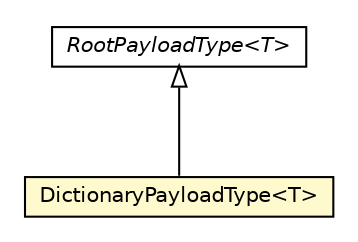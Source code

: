 #!/usr/local/bin/dot
#
# Class diagram 
# Generated by UMLGraph version R5_6-24-gf6e263 (http://www.umlgraph.org/)
#

digraph G {
	edge [fontname="Helvetica",fontsize=10,labelfontname="Helvetica",labelfontsize=10];
	node [fontname="Helvetica",fontsize=10,shape=plaintext];
	nodesep=0.25;
	ranksep=0.5;
	// io.reinert.requestor.core.payload.type.RootPayloadType<T>
	c13010 [label=<<table title="io.reinert.requestor.core.payload.type.RootPayloadType" border="0" cellborder="1" cellspacing="0" cellpadding="2" port="p" href="./RootPayloadType.html">
		<tr><td><table border="0" cellspacing="0" cellpadding="1">
<tr><td align="center" balign="center"><font face="Helvetica-Oblique"> RootPayloadType&lt;T&gt; </font></td></tr>
		</table></td></tr>
		</table>>, URL="./RootPayloadType.html", fontname="Helvetica", fontcolor="black", fontsize=10.0];
	// io.reinert.requestor.core.payload.type.DictionaryPayloadType<T>
	c13011 [label=<<table title="io.reinert.requestor.core.payload.type.DictionaryPayloadType" border="0" cellborder="1" cellspacing="0" cellpadding="2" port="p" bgcolor="lemonChiffon" href="./DictionaryPayloadType.html">
		<tr><td><table border="0" cellspacing="0" cellpadding="1">
<tr><td align="center" balign="center"> DictionaryPayloadType&lt;T&gt; </td></tr>
		</table></td></tr>
		</table>>, URL="./DictionaryPayloadType.html", fontname="Helvetica", fontcolor="black", fontsize=10.0];
	//io.reinert.requestor.core.payload.type.DictionaryPayloadType<T> extends io.reinert.requestor.core.payload.type.RootPayloadType<java.util.Map<java.lang.String, T>>
	c13010:p -> c13011:p [dir=back,arrowtail=empty];
}

